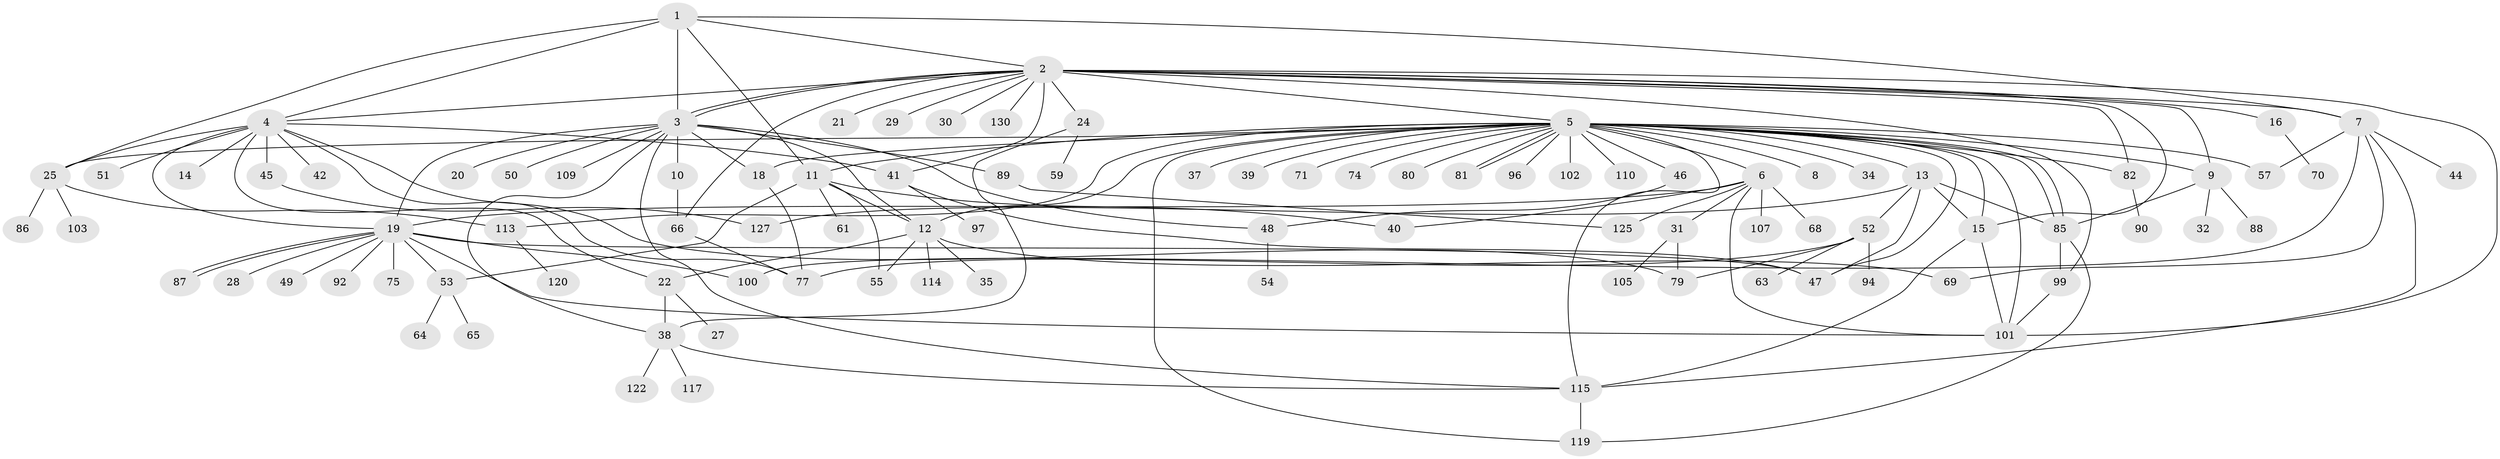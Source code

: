 // Generated by graph-tools (version 1.1) at 2025/23/03/03/25 07:23:55]
// undirected, 96 vertices, 151 edges
graph export_dot {
graph [start="1"]
  node [color=gray90,style=filled];
  1 [super="+111"];
  2 [super="+43"];
  3 [super="+124"];
  4 [super="+98"];
  5 [super="+60"];
  6 [super="+17"];
  7 [super="+116"];
  8;
  9 [super="+73"];
  10;
  11 [super="+56"];
  12 [super="+23"];
  13 [super="+84"];
  14;
  15 [super="+104"];
  16 [super="+129"];
  18 [super="+106"];
  19 [super="+93"];
  20;
  21;
  22;
  24 [super="+26"];
  25 [super="+72"];
  27 [super="+33"];
  28;
  29;
  30;
  31 [super="+36"];
  32;
  34;
  35;
  37;
  38;
  39;
  40;
  41 [super="+62"];
  42;
  44 [super="+58"];
  45 [super="+95"];
  46 [super="+91"];
  47 [super="+78"];
  48;
  49;
  50;
  51;
  52 [super="+123"];
  53 [super="+67"];
  54;
  55;
  57;
  59;
  61 [super="+131"];
  63;
  64;
  65;
  66 [super="+83"];
  68;
  69 [super="+76"];
  70;
  71;
  74;
  75;
  77;
  79 [super="+128"];
  80;
  81;
  82;
  85 [super="+108"];
  86;
  87;
  88;
  89;
  90 [super="+112"];
  92;
  94;
  96;
  97;
  99;
  100;
  101 [super="+121"];
  102;
  103;
  105;
  107;
  109;
  110;
  113;
  114;
  115 [super="+118"];
  117;
  119 [super="+126"];
  120;
  122;
  125;
  127;
  130;
  1 -- 2;
  1 -- 3;
  1 -- 4;
  1 -- 25 [weight=2];
  1 -- 7;
  1 -- 11;
  2 -- 3;
  2 -- 3;
  2 -- 4;
  2 -- 5;
  2 -- 7;
  2 -- 9;
  2 -- 15;
  2 -- 16;
  2 -- 21;
  2 -- 24;
  2 -- 29;
  2 -- 30;
  2 -- 41;
  2 -- 82;
  2 -- 99;
  2 -- 101;
  2 -- 130;
  2 -- 66;
  3 -- 10;
  3 -- 12;
  3 -- 18;
  3 -- 19;
  3 -- 20;
  3 -- 38;
  3 -- 48;
  3 -- 50;
  3 -- 89;
  3 -- 109;
  3 -- 115;
  4 -- 14;
  4 -- 19 [weight=2];
  4 -- 22;
  4 -- 25;
  4 -- 41;
  4 -- 42;
  4 -- 45;
  4 -- 51;
  4 -- 77;
  4 -- 79;
  5 -- 6;
  5 -- 8;
  5 -- 9;
  5 -- 11;
  5 -- 12;
  5 -- 13;
  5 -- 18;
  5 -- 25;
  5 -- 34;
  5 -- 37;
  5 -- 39;
  5 -- 46;
  5 -- 47;
  5 -- 57;
  5 -- 71;
  5 -- 74;
  5 -- 80;
  5 -- 81;
  5 -- 81;
  5 -- 82;
  5 -- 85;
  5 -- 85;
  5 -- 96;
  5 -- 101;
  5 -- 102;
  5 -- 110;
  5 -- 113;
  5 -- 115;
  5 -- 119;
  5 -- 15;
  6 -- 101;
  6 -- 125;
  6 -- 19;
  6 -- 68;
  6 -- 40;
  6 -- 107;
  6 -- 31;
  7 -- 44;
  7 -- 57;
  7 -- 69;
  7 -- 100;
  7 -- 115;
  9 -- 32;
  9 -- 85;
  9 -- 88;
  10 -- 66;
  11 -- 12;
  11 -- 40;
  11 -- 53;
  11 -- 55;
  11 -- 61;
  12 -- 22;
  12 -- 35;
  12 -- 55;
  12 -- 69;
  12 -- 114;
  13 -- 15;
  13 -- 52;
  13 -- 127;
  13 -- 85;
  13 -- 47;
  15 -- 101;
  15 -- 115;
  16 -- 70;
  18 -- 77;
  19 -- 28;
  19 -- 49;
  19 -- 53 [weight=2];
  19 -- 75;
  19 -- 87;
  19 -- 87;
  19 -- 92;
  19 -- 100;
  19 -- 47;
  19 -- 101;
  22 -- 27;
  22 -- 38;
  24 -- 59;
  24 -- 38;
  25 -- 86;
  25 -- 103;
  25 -- 113;
  31 -- 105;
  31 -- 79;
  38 -- 115;
  38 -- 117;
  38 -- 122;
  41 -- 47;
  41 -- 97;
  45 -- 127;
  46 -- 48;
  48 -- 54;
  52 -- 63;
  52 -- 77;
  52 -- 94;
  52 -- 79;
  53 -- 64;
  53 -- 65;
  66 -- 77;
  82 -- 90;
  85 -- 99;
  85 -- 119;
  89 -- 125;
  99 -- 101;
  113 -- 120;
  115 -- 119;
}
